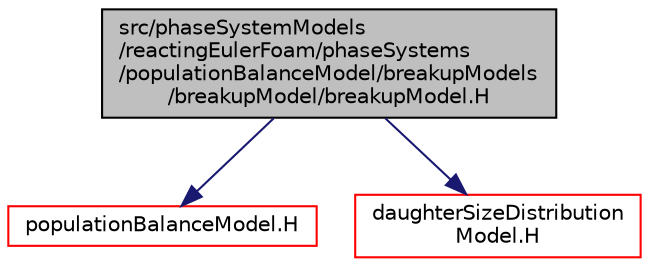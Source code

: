 digraph "src/phaseSystemModels/reactingEulerFoam/phaseSystems/populationBalanceModel/breakupModels/breakupModel/breakupModel.H"
{
  bgcolor="transparent";
  edge [fontname="Helvetica",fontsize="10",labelfontname="Helvetica",labelfontsize="10"];
  node [fontname="Helvetica",fontsize="10",shape=record];
  Node1 [label="src/phaseSystemModels\l/reactingEulerFoam/phaseSystems\l/populationBalanceModel/breakupModels\l/breakupModel/breakupModel.H",height=0.2,width=0.4,color="black", fillcolor="grey75", style="filled" fontcolor="black"];
  Node1 -> Node2 [color="midnightblue",fontsize="10",style="solid",fontname="Helvetica"];
  Node2 [label="populationBalanceModel.H",height=0.2,width=0.4,color="red",URL="$populationBalanceModel_8H.html"];
  Node1 -> Node3 [color="midnightblue",fontsize="10",style="solid",fontname="Helvetica"];
  Node3 [label="daughterSizeDistribution\lModel.H",height=0.2,width=0.4,color="red",URL="$daughterSizeDistributionModel_8H.html"];
}
